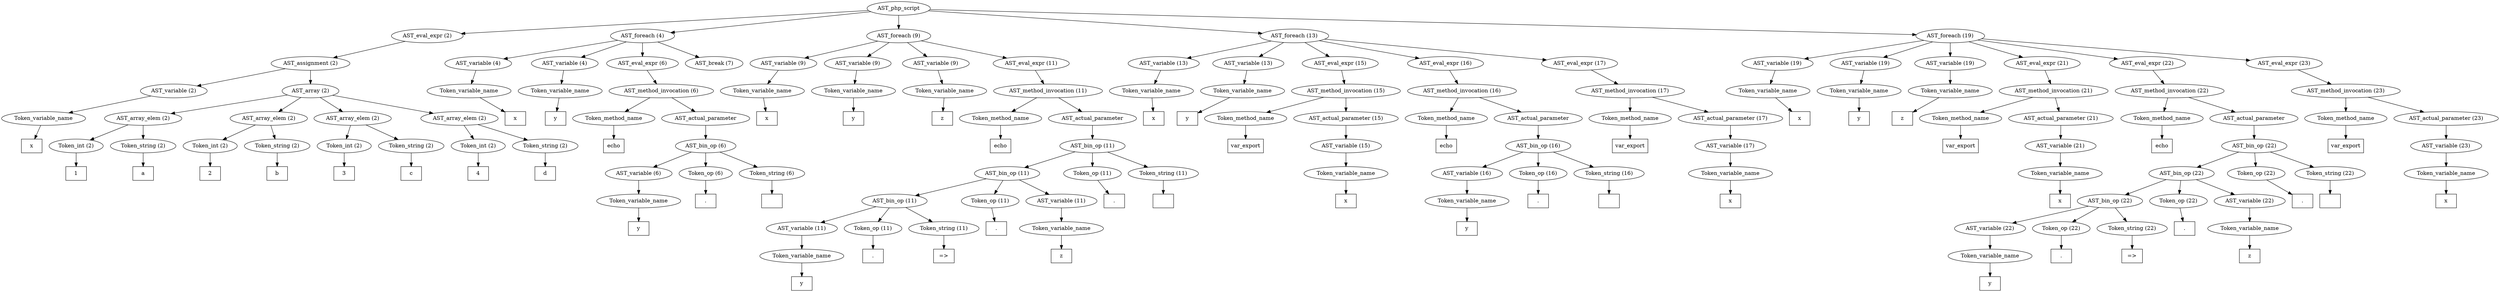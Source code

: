 /*
 * AST in dot format generated by phc -- the PHP compiler
 */

digraph AST {
node_0 [label="AST_php_script"];
node_1 [label="AST_eval_expr (2)"];
node_2 [label="AST_assignment (2)"];
node_3 [label="AST_variable (2)"];
node_4 [label="Token_variable_name"];
node_5 [label="x", shape=box]
node_4 -> node_5;
node_3 -> node_4;
node_6 [label="AST_array (2)"];
node_7 [label="AST_array_elem (2)"];
node_8 [label="Token_int (2)"];
node_9 [label="1", shape=box]
node_8 -> node_9;
node_10 [label="Token_string (2)"];
node_11 [label="a", shape=box]
node_10 -> node_11;
node_7 -> node_10;
node_7 -> node_8;
node_12 [label="AST_array_elem (2)"];
node_13 [label="Token_int (2)"];
node_14 [label="2", shape=box]
node_13 -> node_14;
node_15 [label="Token_string (2)"];
node_16 [label="b", shape=box]
node_15 -> node_16;
node_12 -> node_15;
node_12 -> node_13;
node_17 [label="AST_array_elem (2)"];
node_18 [label="Token_int (2)"];
node_19 [label="3", shape=box]
node_18 -> node_19;
node_20 [label="Token_string (2)"];
node_21 [label="c", shape=box]
node_20 -> node_21;
node_17 -> node_20;
node_17 -> node_18;
node_22 [label="AST_array_elem (2)"];
node_23 [label="Token_int (2)"];
node_24 [label="4", shape=box]
node_23 -> node_24;
node_25 [label="Token_string (2)"];
node_26 [label="d", shape=box]
node_25 -> node_26;
node_22 -> node_25;
node_22 -> node_23;
node_6 -> node_22;
node_6 -> node_17;
node_6 -> node_12;
node_6 -> node_7;
node_2 -> node_6;
node_2 -> node_3;
node_1 -> node_2;
node_27 [label="AST_foreach (4)"];
node_28 [label="AST_variable (4)"];
node_29 [label="Token_variable_name"];
node_30 [label="x", shape=box]
node_29 -> node_30;
node_28 -> node_29;
node_31 [label="AST_variable (4)"];
node_32 [label="Token_variable_name"];
node_33 [label="y", shape=box]
node_32 -> node_33;
node_31 -> node_32;
node_34 [label="AST_eval_expr (6)"];
node_35 [label="AST_method_invocation (6)"];
node_36 [label="Token_method_name"];
node_37 [label="echo", shape=box]
node_36 -> node_37;
node_38 [label="AST_actual_parameter"];
node_39 [label="AST_bin_op (6)"];
node_40 [label="AST_variable (6)"];
node_41 [label="Token_variable_name"];
node_42 [label="y", shape=box]
node_41 -> node_42;
node_40 -> node_41;
node_43 [label="Token_op (6)"];
node_44 [label=".", shape=box]
node_43 -> node_44;
node_45 [label="Token_string (6)"];
node_46 [label="", shape=box]
node_45 -> node_46;
node_39 -> node_45;
node_39 -> node_43;
node_39 -> node_40;
node_38 -> node_39;
node_35 -> node_38;
node_35 -> node_36;
node_34 -> node_35;
node_47 [label="AST_break (7)"];
node_27 -> node_47;
node_27 -> node_34;
node_27 -> node_31;
node_27 -> node_28;
node_48 [label="AST_foreach (9)"];
node_49 [label="AST_variable (9)"];
node_50 [label="Token_variable_name"];
node_51 [label="x", shape=box]
node_50 -> node_51;
node_49 -> node_50;
node_52 [label="AST_variable (9)"];
node_53 [label="Token_variable_name"];
node_54 [label="y", shape=box]
node_53 -> node_54;
node_52 -> node_53;
node_55 [label="AST_variable (9)"];
node_56 [label="Token_variable_name"];
node_57 [label="z", shape=box]
node_56 -> node_57;
node_55 -> node_56;
node_58 [label="AST_eval_expr (11)"];
node_59 [label="AST_method_invocation (11)"];
node_60 [label="Token_method_name"];
node_61 [label="echo", shape=box]
node_60 -> node_61;
node_62 [label="AST_actual_parameter"];
node_63 [label="AST_bin_op (11)"];
node_64 [label="AST_bin_op (11)"];
node_65 [label="AST_bin_op (11)"];
node_66 [label="AST_variable (11)"];
node_67 [label="Token_variable_name"];
node_68 [label="y", shape=box]
node_67 -> node_68;
node_66 -> node_67;
node_69 [label="Token_op (11)"];
node_70 [label=".", shape=box]
node_69 -> node_70;
node_71 [label="Token_string (11)"];
node_72 [label=" => ", shape=box]
node_71 -> node_72;
node_65 -> node_71;
node_65 -> node_69;
node_65 -> node_66;
node_73 [label="Token_op (11)"];
node_74 [label=".", shape=box]
node_73 -> node_74;
node_75 [label="AST_variable (11)"];
node_76 [label="Token_variable_name"];
node_77 [label="z", shape=box]
node_76 -> node_77;
node_75 -> node_76;
node_64 -> node_75;
node_64 -> node_73;
node_64 -> node_65;
node_78 [label="Token_op (11)"];
node_79 [label=".", shape=box]
node_78 -> node_79;
node_80 [label="Token_string (11)"];
node_81 [label="", shape=box]
node_80 -> node_81;
node_63 -> node_80;
node_63 -> node_78;
node_63 -> node_64;
node_62 -> node_63;
node_59 -> node_62;
node_59 -> node_60;
node_58 -> node_59;
node_48 -> node_58;
node_48 -> node_55;
node_48 -> node_52;
node_48 -> node_49;
node_82 [label="AST_foreach (13)"];
node_83 [label="AST_variable (13)"];
node_84 [label="Token_variable_name"];
node_85 [label="x", shape=box]
node_84 -> node_85;
node_83 -> node_84;
node_86 [label="AST_variable (13)"];
node_87 [label="Token_variable_name"];
node_88 [label="y", shape=box]
node_87 -> node_88;
node_86 -> node_87;
node_89 [label="AST_eval_expr (15)"];
node_90 [label="AST_method_invocation (15)"];
node_91 [label="Token_method_name"];
node_92 [label="var_export", shape=box]
node_91 -> node_92;
node_93 [label="AST_actual_parameter (15)"];
node_94 [label="AST_variable (15)"];
node_95 [label="Token_variable_name"];
node_96 [label="x", shape=box]
node_95 -> node_96;
node_94 -> node_95;
node_93 -> node_94;
node_90 -> node_93;
node_90 -> node_91;
node_89 -> node_90;
node_97 [label="AST_eval_expr (16)"];
node_98 [label="AST_method_invocation (16)"];
node_99 [label="Token_method_name"];
node_100 [label="echo", shape=box]
node_99 -> node_100;
node_101 [label="AST_actual_parameter"];
node_102 [label="AST_bin_op (16)"];
node_103 [label="AST_variable (16)"];
node_104 [label="Token_variable_name"];
node_105 [label="y", shape=box]
node_104 -> node_105;
node_103 -> node_104;
node_106 [label="Token_op (16)"];
node_107 [label=".", shape=box]
node_106 -> node_107;
node_108 [label="Token_string (16)"];
node_109 [label="", shape=box]
node_108 -> node_109;
node_102 -> node_108;
node_102 -> node_106;
node_102 -> node_103;
node_101 -> node_102;
node_98 -> node_101;
node_98 -> node_99;
node_97 -> node_98;
node_110 [label="AST_eval_expr (17)"];
node_111 [label="AST_method_invocation (17)"];
node_112 [label="Token_method_name"];
node_113 [label="var_export", shape=box]
node_112 -> node_113;
node_114 [label="AST_actual_parameter (17)"];
node_115 [label="AST_variable (17)"];
node_116 [label="Token_variable_name"];
node_117 [label="x", shape=box]
node_116 -> node_117;
node_115 -> node_116;
node_114 -> node_115;
node_111 -> node_114;
node_111 -> node_112;
node_110 -> node_111;
node_82 -> node_110;
node_82 -> node_97;
node_82 -> node_89;
node_82 -> node_86;
node_82 -> node_83;
node_118 [label="AST_foreach (19)"];
node_119 [label="AST_variable (19)"];
node_120 [label="Token_variable_name"];
node_121 [label="x", shape=box]
node_120 -> node_121;
node_119 -> node_120;
node_122 [label="AST_variable (19)"];
node_123 [label="Token_variable_name"];
node_124 [label="y", shape=box]
node_123 -> node_124;
node_122 -> node_123;
node_125 [label="AST_variable (19)"];
node_126 [label="Token_variable_name"];
node_127 [label="z", shape=box]
node_126 -> node_127;
node_125 -> node_126;
node_128 [label="AST_eval_expr (21)"];
node_129 [label="AST_method_invocation (21)"];
node_130 [label="Token_method_name"];
node_131 [label="var_export", shape=box]
node_130 -> node_131;
node_132 [label="AST_actual_parameter (21)"];
node_133 [label="AST_variable (21)"];
node_134 [label="Token_variable_name"];
node_135 [label="x", shape=box]
node_134 -> node_135;
node_133 -> node_134;
node_132 -> node_133;
node_129 -> node_132;
node_129 -> node_130;
node_128 -> node_129;
node_136 [label="AST_eval_expr (22)"];
node_137 [label="AST_method_invocation (22)"];
node_138 [label="Token_method_name"];
node_139 [label="echo", shape=box]
node_138 -> node_139;
node_140 [label="AST_actual_parameter"];
node_141 [label="AST_bin_op (22)"];
node_142 [label="AST_bin_op (22)"];
node_143 [label="AST_bin_op (22)"];
node_144 [label="AST_variable (22)"];
node_145 [label="Token_variable_name"];
node_146 [label="y", shape=box]
node_145 -> node_146;
node_144 -> node_145;
node_147 [label="Token_op (22)"];
node_148 [label=".", shape=box]
node_147 -> node_148;
node_149 [label="Token_string (22)"];
node_150 [label=" => ", shape=box]
node_149 -> node_150;
node_143 -> node_149;
node_143 -> node_147;
node_143 -> node_144;
node_151 [label="Token_op (22)"];
node_152 [label=".", shape=box]
node_151 -> node_152;
node_153 [label="AST_variable (22)"];
node_154 [label="Token_variable_name"];
node_155 [label="z", shape=box]
node_154 -> node_155;
node_153 -> node_154;
node_142 -> node_153;
node_142 -> node_151;
node_142 -> node_143;
node_156 [label="Token_op (22)"];
node_157 [label=".", shape=box]
node_156 -> node_157;
node_158 [label="Token_string (22)"];
node_159 [label="", shape=box]
node_158 -> node_159;
node_141 -> node_158;
node_141 -> node_156;
node_141 -> node_142;
node_140 -> node_141;
node_137 -> node_140;
node_137 -> node_138;
node_136 -> node_137;
node_160 [label="AST_eval_expr (23)"];
node_161 [label="AST_method_invocation (23)"];
node_162 [label="Token_method_name"];
node_163 [label="var_export", shape=box]
node_162 -> node_163;
node_164 [label="AST_actual_parameter (23)"];
node_165 [label="AST_variable (23)"];
node_166 [label="Token_variable_name"];
node_167 [label="x", shape=box]
node_166 -> node_167;
node_165 -> node_166;
node_164 -> node_165;
node_161 -> node_164;
node_161 -> node_162;
node_160 -> node_161;
node_118 -> node_160;
node_118 -> node_136;
node_118 -> node_128;
node_118 -> node_125;
node_118 -> node_122;
node_118 -> node_119;
node_0 -> node_118;
node_0 -> node_82;
node_0 -> node_48;
node_0 -> node_27;
node_0 -> node_1;
}
